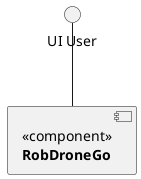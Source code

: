 @startuml

() "UI User" as FM

component RDG [
  <<component>>
  **RobDroneGo**
]

FM -d- RDG

@enduml
